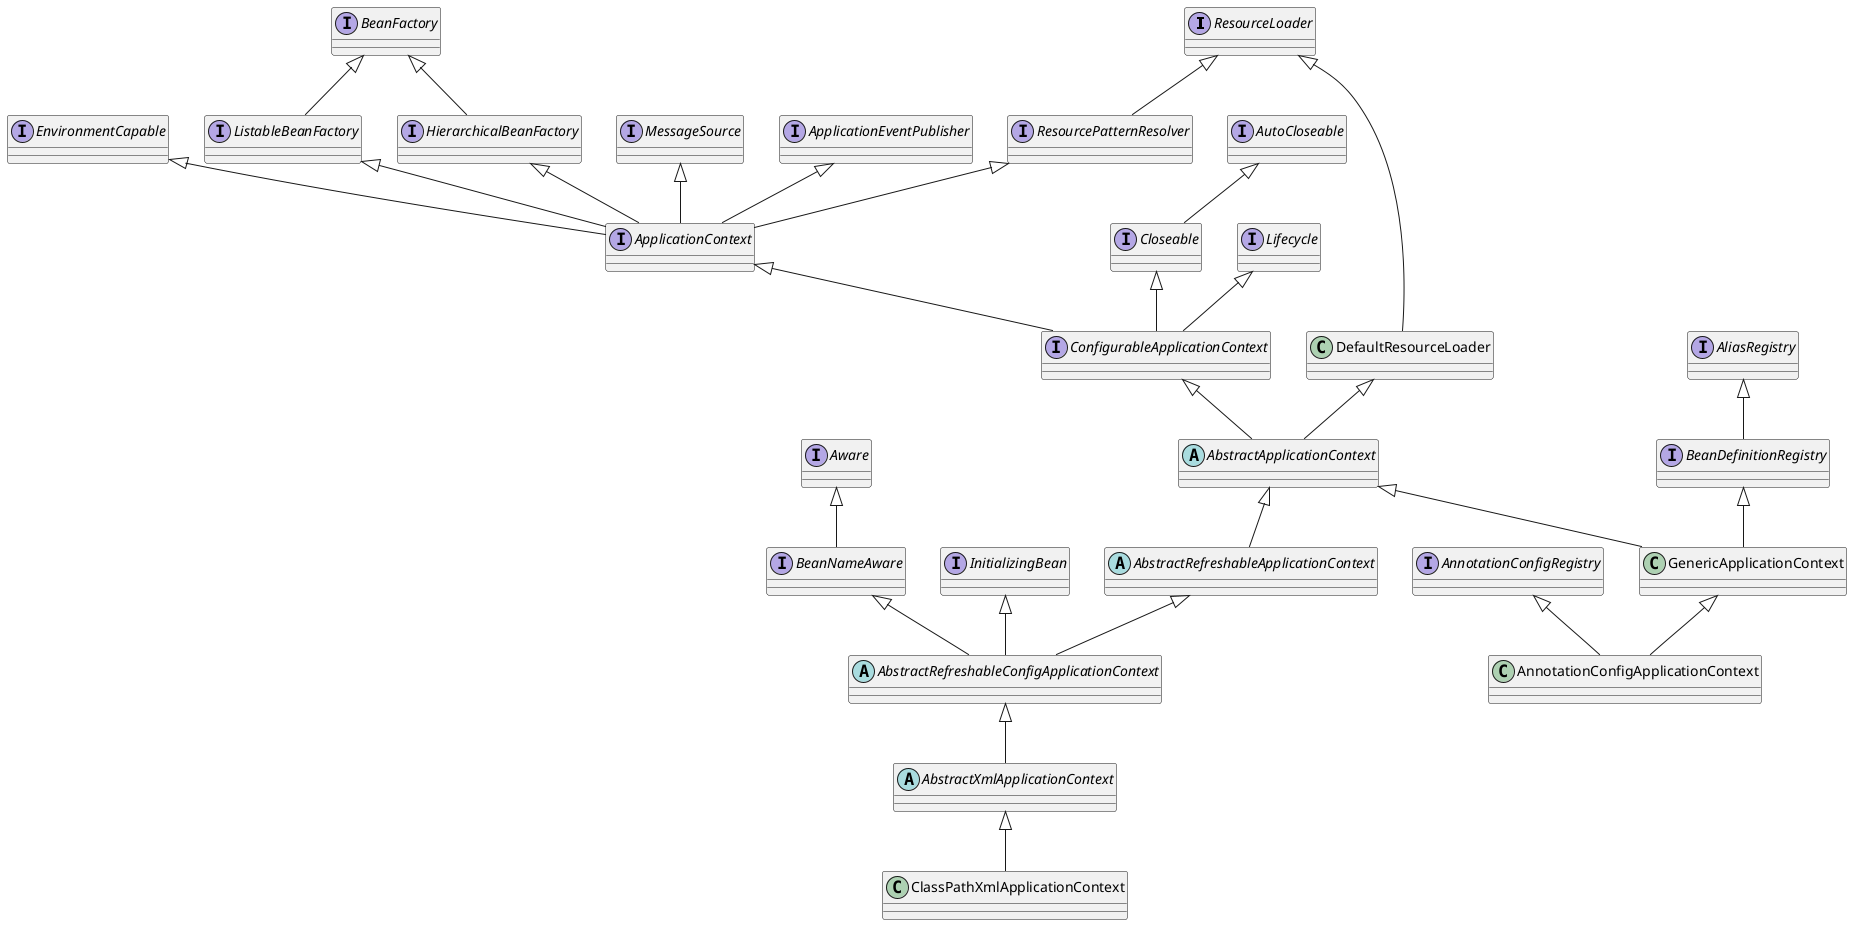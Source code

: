 @startuml

interface ResourceLoader

interface AutoCloseable
interface Closeable
interface EnvironmentCapable
interface BeanFactory
interface ListableBeanFactory
interface HierarchicalBeanFactory
interface MessageSource
interface ApplicationEventPublisher
interface ResourcePatternResolver
interface ApplicationContext



AutoCloseable <|-- Closeable
BeanFactory <|-- ListableBeanFactory
BeanFactory <|-- HierarchicalBeanFactory
ResourceLoader <|-- ResourcePatternResolver
ListableBeanFactory <|-- ApplicationContext
HierarchicalBeanFactory <|-- ApplicationContext
ResourcePatternResolver <|-- ApplicationContext
EnvironmentCapable <|-- ApplicationContext
MessageSource <|-- ApplicationContext
ApplicationEventPublisher <|-- ApplicationContext



interface Lifecycle
interface ConfigurableApplicationContext

Lifecycle <|-- ConfigurableApplicationContext
Closeable <|-- ConfigurableApplicationContext
ApplicationContext <|-- ConfigurableApplicationContext

abstract class AbstractApplicationContext
class DefaultResourceLoader
ResourceLoader <|-- DefaultResourceLoader
ConfigurableApplicationContext <|-- AbstractApplicationContext
DefaultResourceLoader <|-- AbstractApplicationContext

abstract class AbstractRefreshableApplicationContext
AbstractApplicationContext <|-- AbstractRefreshableApplicationContext

interface Aware
interface BeanNameAware
Aware <|-- BeanNameAware

interface InitializingBean
abstract class AbstractRefreshableConfigApplicationContext
InitializingBean <|-- AbstractRefreshableConfigApplicationContext
BeanNameAware <|-- AbstractRefreshableConfigApplicationContext
AbstractRefreshableApplicationContext <|-- AbstractRefreshableConfigApplicationContext

abstract class AbstractXmlApplicationContext
AbstractRefreshableConfigApplicationContext <|-- AbstractXmlApplicationContext

class ClassPathXmlApplicationContext
/'从xml-context初始spring-context体系'/
AbstractXmlApplicationContext <|-- ClassPathXmlApplicationContext

interface AliasRegistry
interface BeanDefinitionRegistry
AliasRegistry <|-- BeanDefinitionRegistry

class GenericApplicationContext
BeanDefinitionRegistry <|-- GenericApplicationContext
AbstractApplicationContext <|-- GenericApplicationContext
interface AnnotationConfigRegistry
/'加入annotation-context和xml-context作比较来看出spring对于context体系的设计'/
class AnnotationConfigApplicationContext
GenericApplicationContext <|-- AnnotationConfigApplicationContext
AnnotationConfigRegistry <|-- AnnotationConfigApplicationContext

@enduml